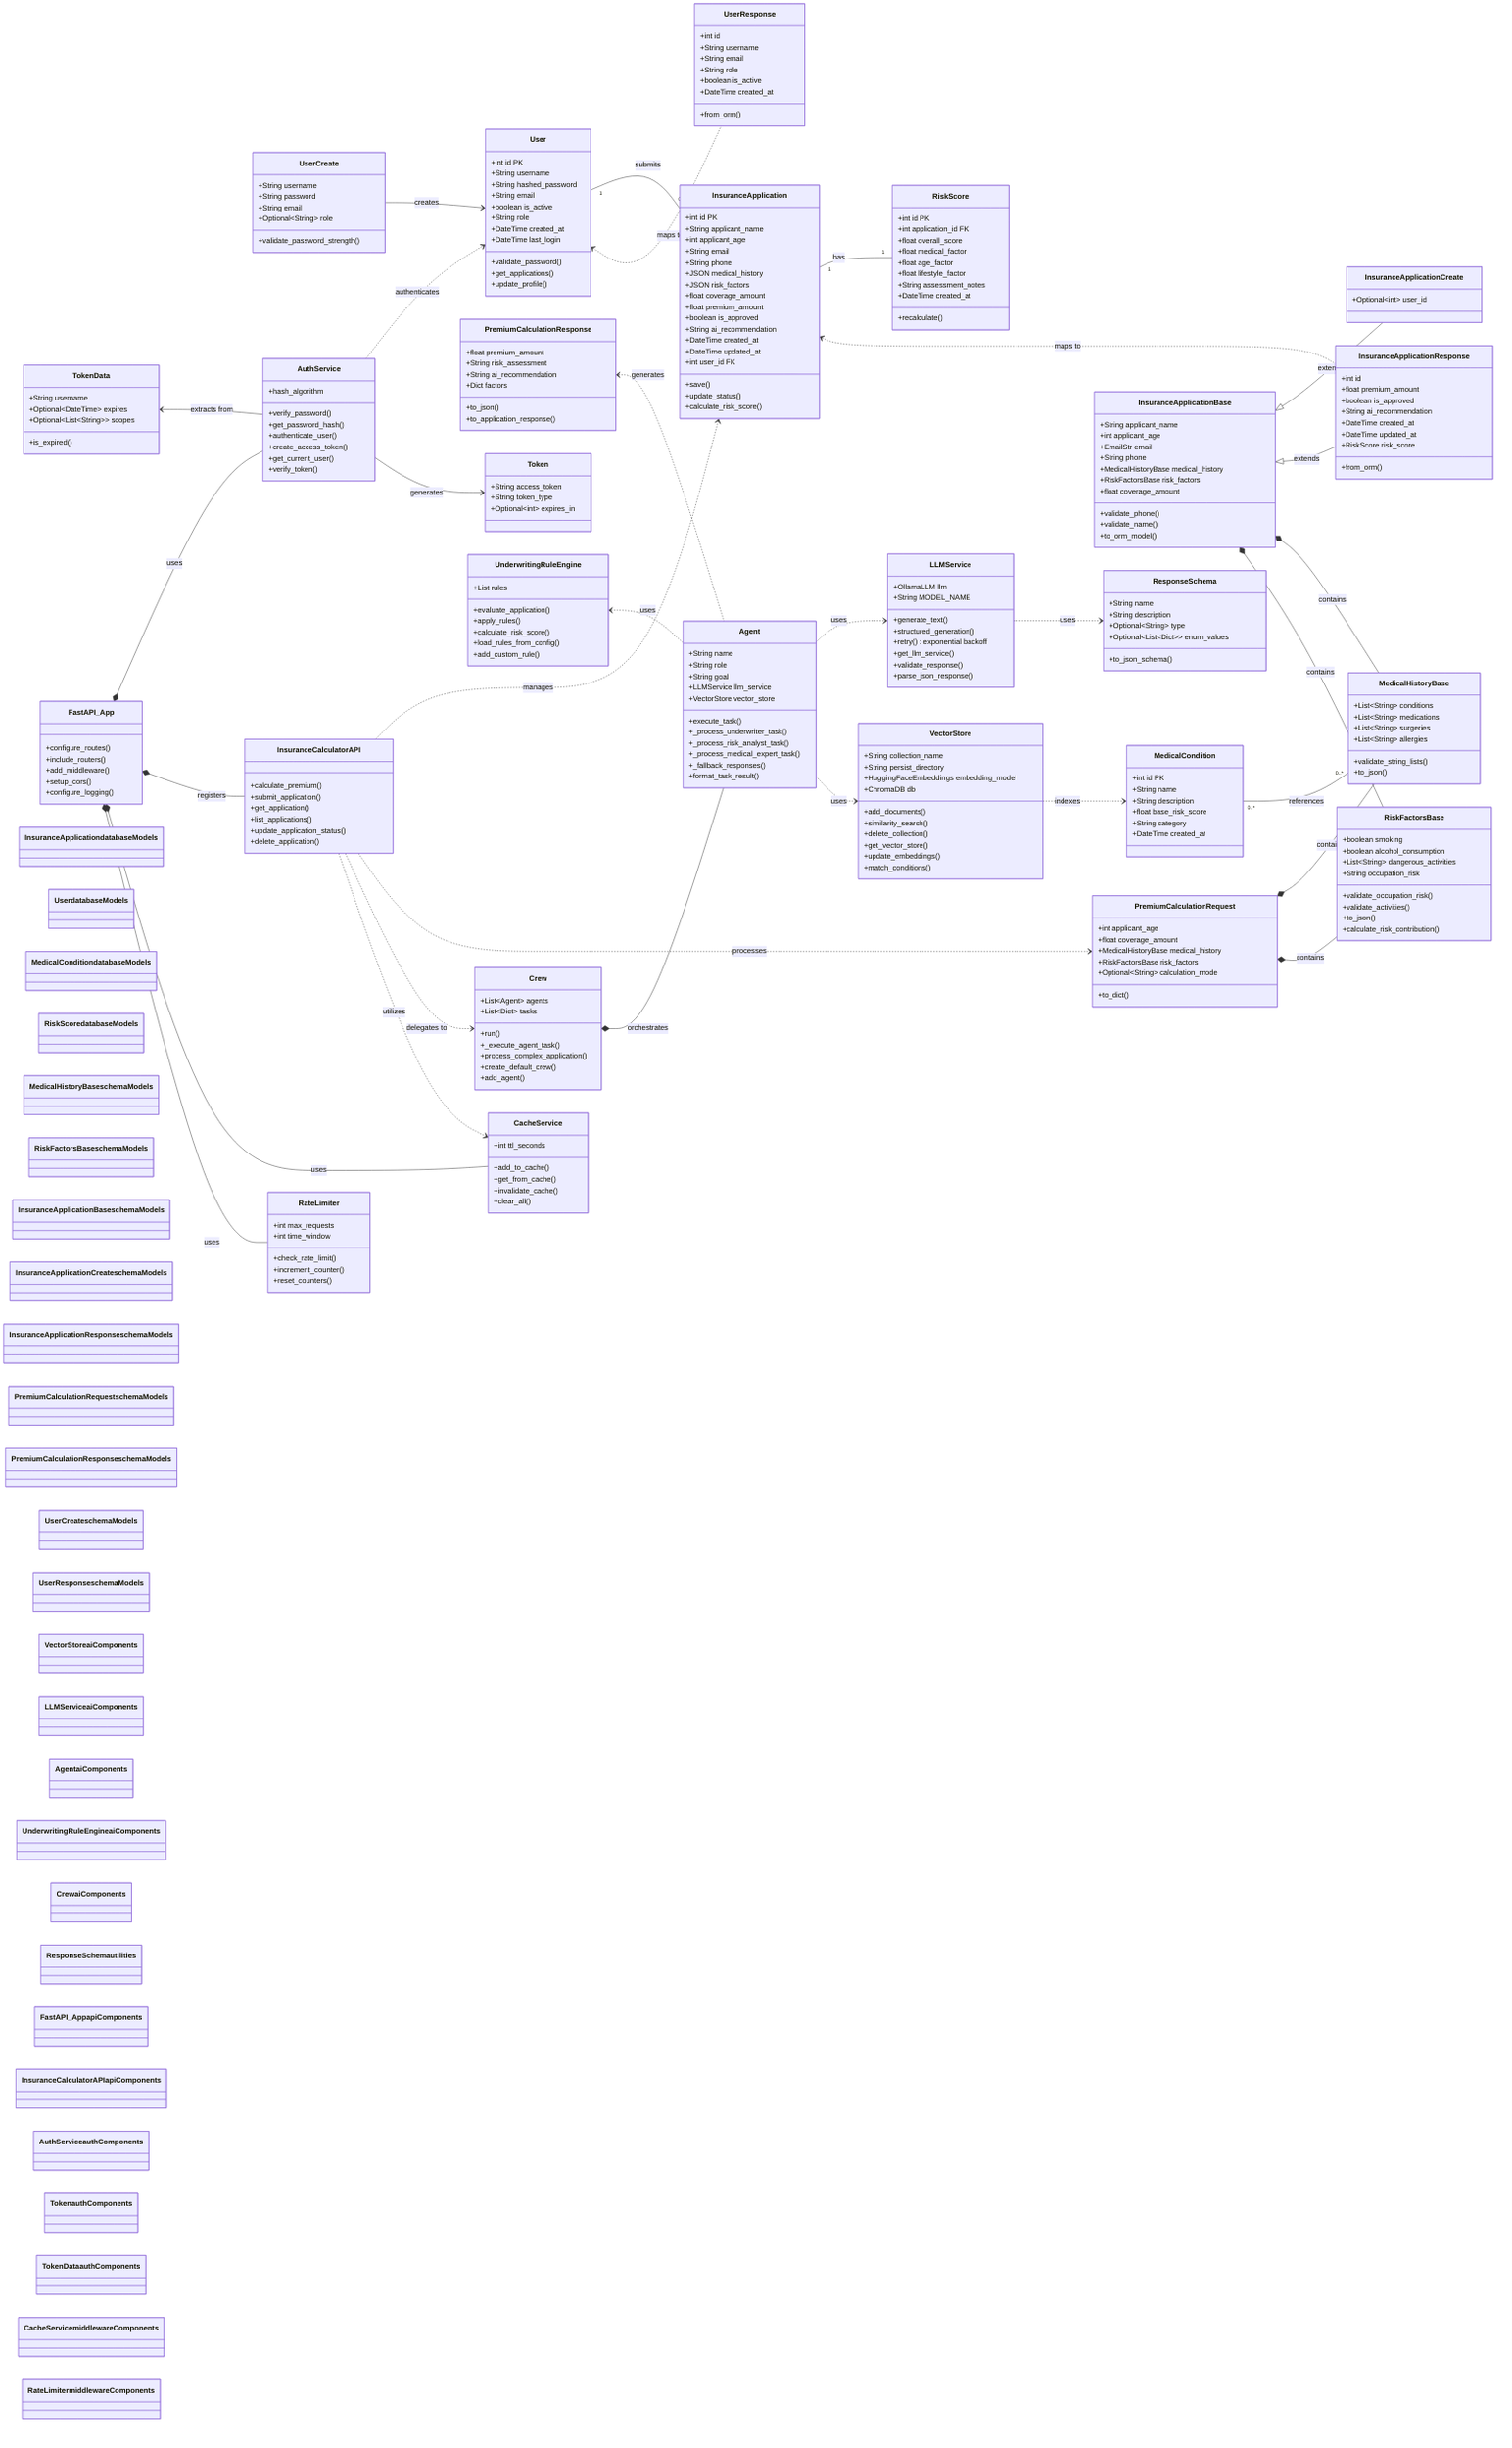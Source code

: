 classDiagram
    direction LR
    
    %% Database Models
    class InsuranceApplication {
        +int id PK
        +String applicant_name
        +int applicant_age
        +String email
        +String phone
        +JSON medical_history
        +JSON risk_factors
        +float coverage_amount
        +float premium_amount
        +boolean is_approved
        +String ai_recommendation
        +DateTime created_at
        +DateTime updated_at
        +int user_id FK
        +save()
        +update_status()
        +calculate_risk_score()
    }
    
    class User {
        +int id PK
        +String username
        +String hashed_password
        +String email
        +boolean is_active
        +String role
        +DateTime created_at
        +DateTime last_login
        +validate_password()
        +get_applications()
        +update_profile()
    }

    class MedicalCondition {
        +int id PK
        +String name
        +String description
        +float base_risk_score
        +String category
        +DateTime created_at
    }

    class RiskScore {
        +int id PK
        +int application_id FK
        +float overall_score
        +float medical_factor
        +float age_factor
        +float lifestyle_factor
        +String assessment_notes
        +DateTime created_at
        +recalculate()
    }

    %% Pydantic Models (Schemas)
    class MedicalHistoryBase {
        +List~String~ conditions
        +List~String~ medications
        +List~String~ surgeries
        +List~String~ allergies
        +validate_string_lists()
        +to_json()
    }

    class RiskFactorsBase {
        +boolean smoking
        +boolean alcohol_consumption
        +List~String~ dangerous_activities
        +String occupation_risk
        +validate_occupation_risk()
        +validate_activities()
        +to_json()
        +calculate_risk_contribution()
    }

    class InsuranceApplicationBase {
        +String applicant_name
        +int applicant_age
        +EmailStr email
        +String phone
        +MedicalHistoryBase medical_history
        +RiskFactorsBase risk_factors
        +float coverage_amount
        +validate_phone()
        +validate_name()
        +to_orm_model()
    }

    class InsuranceApplicationCreate {
        %% Inherits all from InsuranceApplicationBase
        +Optional~int~ user_id
    }

    class InsuranceApplicationResponse {
        +int id
        +float premium_amount
        +boolean is_approved
        +String ai_recommendation
        +DateTime created_at
        +DateTime updated_at
        +RiskScore risk_score
        +from_orm()
    }

    class PremiumCalculationRequest {
        +int applicant_age
        +float coverage_amount
        +MedicalHistoryBase medical_history
        +RiskFactorsBase risk_factors
        +Optional~String~ calculation_mode
        +to_dict()
    }

    class PremiumCalculationResponse {
        +float premium_amount
        +String risk_assessment
        +String ai_recommendation
        +Dict factors
        +to_json()
        +to_application_response()
    }
    
    class Token {
        +String access_token
        +String token_type
        +Optional~int~ expires_in
    }
    
    class TokenData {
        +String username
        +Optional~DateTime~ expires
        +Optional~List~String~~ scopes
        +is_expired()
    }
    
    class UserCreate {
        +String username
        +String password
        +String email
        +Optional~String~ role
        +validate_password_strength()
    }
    
    class UserResponse {
        +int id
        +String username
        +String email
        +String role
        +boolean is_active
        +DateTime created_at
        +from_orm()
    }

    %% AI Component Models
    class VectorStore {
        +String collection_name
        +String persist_directory
        +HuggingFaceEmbeddings embedding_model
        +ChromaDB db
        +add_documents()
        +similarity_search()
        +delete_collection()
        +get_vector_store()
        +update_embeddings()
        +match_conditions()
    }

    class LLMService {
        +OllamaLLM llm
        +String MODEL_NAME
        +generate_text()
        +structured_generation()
        +retry() exponential backoff
        +get_llm_service()
        +validate_response()
        +parse_json_response()
    }

    class Agent {
        +String name
        +String role
        +String goal
        +LLMService llm_service
        +VectorStore vector_store
        +execute_task()
        +_process_underwriter_task()
        +_process_risk_analyst_task()
        +_process_medical_expert_task()
        +_fallback_responses()
        +format_task_result()
    }

    class UnderwritingRuleEngine {
        +List rules
        +evaluate_application()
        +apply_rules()
        +calculate_risk_score()
        +load_rules_from_config()
        +add_custom_rule()
    }
    
    class Crew {
        +List~Agent~ agents
        +List~Dict~ tasks
        +run()
        +_execute_agent_task()
        +process_complex_application()
        +create_default_crew()
        +add_agent()
    }
    
    class ResponseSchema {
        +String name
        +String description
        +Optional~String~ type
        +Optional~List~Dict~~ enum_values
        +to_json_schema()
    }
    
    %% Service/API Models
    class FastAPI_App {
        +configure_routes()
        +include_routers()
        +add_middleware()
        +setup_cors()
        +configure_logging()
    }
    
    class AuthService {
        +verify_password()
        +get_password_hash()
        +authenticate_user()
        +create_access_token()
        +get_current_user()
        +verify_token()
        +hash_algorithm
    }
    
    class InsuranceCalculatorAPI {
        +calculate_premium()
        +submit_application()
        +get_application()
        +list_applications()
        +update_application_status()
        +delete_application()
    }
    
    class CacheService {
        +int ttl_seconds
        +add_to_cache()
        +get_from_cache()
        +invalidate_cache()
        +clear_all()
    }
    
    class RateLimiter {
        +int max_requests
        +int time_window
        +check_rate_limit()
        +increment_counter()
        +reset_counters()
    }

    %% Relationships - Group related ones together
    InsuranceApplicationBase <|-- InsuranceApplicationCreate : extends
    InsuranceApplicationBase <|-- InsuranceApplicationResponse : extends
    
    InsuranceApplicationBase *-- MedicalHistoryBase : contains
    InsuranceApplicationBase *-- RiskFactorsBase : contains
    
    PremiumCalculationRequest *-- MedicalHistoryBase : contains
    PremiumCalculationRequest *-- RiskFactorsBase : contains
    
    User "1" -- "0..*" InsuranceApplication : submits
    InsuranceApplication "1" -- "1" RiskScore : has
    
    MedicalCondition "0..*" -- "0..*" MedicalHistoryBase : references
    
    Agent ..> LLMService : uses
    Agent ..> VectorStore : uses
    
    Crew *-- Agent : orchestrates
    LLMService ..> ResponseSchema : uses
    
    VectorStore ..> MedicalCondition : indexes
    
    PremiumCalculationResponse <.. Agent : generates
    UnderwritingRuleEngine <.. Agent : uses
    
    InsuranceApplication <.. InsuranceApplicationResponse : maps to
    User <.. UserResponse : maps to
    
    AuthService ..> User : authenticates
    AuthService --> Token : generates
    TokenData <-- AuthService : extracts from
    UserCreate --> User : creates
    
    FastAPI_App *-- AuthService : uses
    FastAPI_App *-- InsuranceCalculatorAPI : registers
    FastAPI_App *-- CacheService : uses
    FastAPI_App *-- RateLimiter : uses
    
    InsuranceCalculatorAPI ..> InsuranceApplication : manages
    InsuranceCalculatorAPI ..> PremiumCalculationRequest : processes
    InsuranceCalculatorAPI ..> Crew : delegates to
    InsuranceCalculatorAPI ..> CacheService : utilizes
    
    %% Styling
    classDef databaseModels fill:#3498db,stroke:#333,stroke-width:3px,color:white
    classDef schemaModels fill:#2ecc71,stroke:#333,stroke-width:3px,color:white
    classDef aiComponents fill:#ff8c00,stroke:#333,stroke-width:3px,color:white
    classDef utilities fill:#9b59b6,stroke:#333,stroke-width:3px,color:white
    classDef apiComponents fill:#e74c3c,stroke:#333,stroke-width:3px,color:white
    classDef authComponents fill:#f39c12,stroke:#333,stroke-width:3px,color:white
    classDef middlewareComponents fill:#1abc9c,stroke:#333,stroke-width:3px,color:white
    
    %% Apply styles
    class InsuranceApplication databaseModels
    class User databaseModels
    class MedicalCondition databaseModels
    class RiskScore databaseModels
    
    class MedicalHistoryBase schemaModels
    class RiskFactorsBase schemaModels
    class InsuranceApplicationBase schemaModels
    class InsuranceApplicationCreate schemaModels
    class InsuranceApplicationResponse schemaModels
    class PremiumCalculationRequest schemaModels
    class PremiumCalculationResponse schemaModels
    class UserCreate schemaModels
    class UserResponse schemaModels
    
    class VectorStore aiComponents
    class LLMService aiComponents
    class Agent aiComponents
    class UnderwritingRuleEngine aiComponents
    class Crew aiComponents
    
    class ResponseSchema utilities
    
    class FastAPI_App apiComponents
    class InsuranceCalculatorAPI apiComponents
    
    class AuthService authComponents
    class Token authComponents
    class TokenData authComponents
    
    class CacheService middlewareComponents
    class RateLimiter middlewareComponents